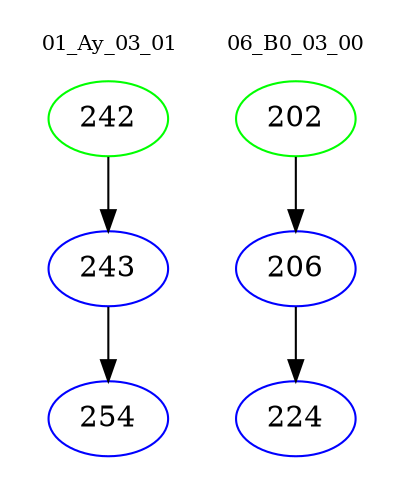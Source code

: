 digraph{
subgraph cluster_0 {
color = white
label = "01_Ay_03_01";
fontsize=10;
T0_242 [label="242", color="green"]
T0_242 -> T0_243 [color="black"]
T0_243 [label="243", color="blue"]
T0_243 -> T0_254 [color="black"]
T0_254 [label="254", color="blue"]
}
subgraph cluster_1 {
color = white
label = "06_B0_03_00";
fontsize=10;
T1_202 [label="202", color="green"]
T1_202 -> T1_206 [color="black"]
T1_206 [label="206", color="blue"]
T1_206 -> T1_224 [color="black"]
T1_224 [label="224", color="blue"]
}
}
